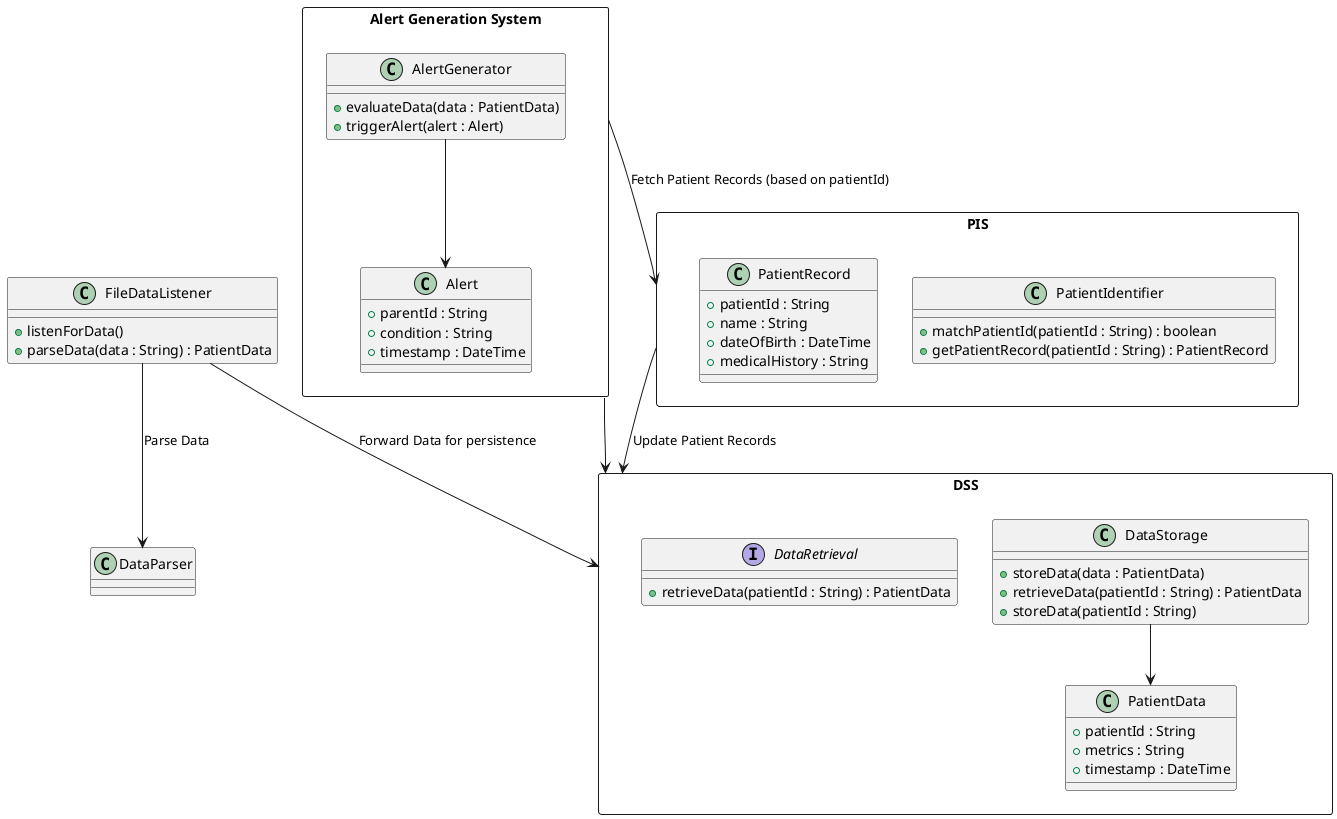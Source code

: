 @startuml

rectangle "Alert Generation System" as AGS {
    class "AlertGenerator" as AG {
        +evaluateData(data : PatientData)
        +triggerAlert(alert : Alert)
    }

    AG --> A

    class "Alert" as A {
        +parentId : String
        +condition : String
        +timestamp : DateTime
    }
}

AGS --> DSS

rectangle "Data Storage System" as DSS {
    class "DataStorage" as DS {
        +storeData(data : PatientData)
        +retrieveData(patientId : String) : PatientData
        +storeData(patientId : String) 
    }

    DS --> PD

    class "PatientData" as PD {
        +patientId : String
        +metrics : String
        +timestamp : DateTime
    }

    interface "DataRetrieval" as DR {
        +retrieveData(patientId : String) : PatientData
    }
}

AGS --> PIS : Fetch Patient Records (based on patientId)

rectangle "Patient Identification System" as PIS {
    class "PatientIdentifier" as PI {
        +matchPatientId(patientId : String) : boolean
        +getPatientRecord(patientId : String) : PatientRecord
    }


    class "PatientRecord" as PR {
        +patientId : String
        +name : String
        +dateOfBirth : DateTime
        +medicalHistory : String
    }
}

PIS --> DSS : Update Patient Records

class "FileDataListener" as FDL {
    +listenForData()
    +parseData(data : String) : PatientData
}

FDL --> DSS : Forward Data for persistence
FDL --> DP : Parse Data

class "DataParser" as DP {
    ' from JSON to PatientData
}



@enduml
